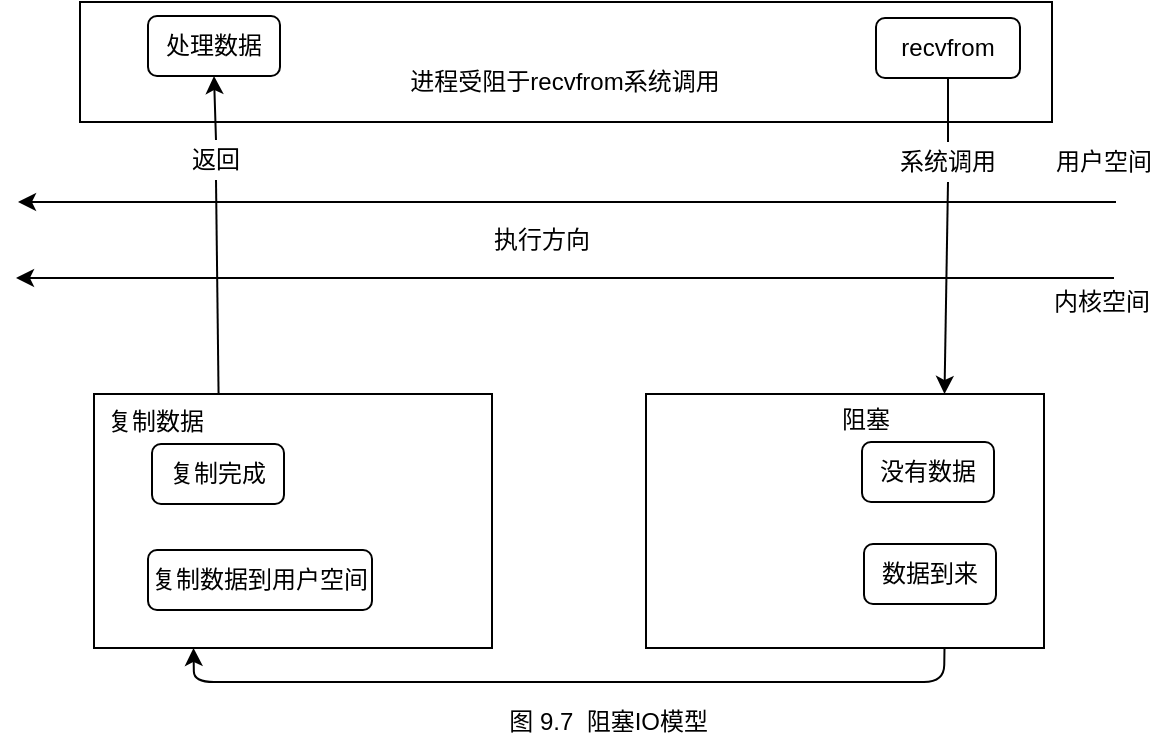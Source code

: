 <mxGraphModel dx="910" dy="483" grid="1" gridSize="10" guides="1" tooltips="1" connect="1" arrows="1" fold="1" page="1" pageScale="1" pageWidth="700" pageHeight="500" background="#ffffff"><root><mxCell id="0"/><mxCell id="1" parent="0"/><mxCell id="3" value="" style="rounded=0;whiteSpace=wrap;html=1;" vertex="1" parent="1"><mxGeometry x="114" y="60" width="486" height="60" as="geometry"/></mxCell><mxCell id="10" value="" style="rounded=0;whiteSpace=wrap;html=1;" vertex="1" parent="1"><mxGeometry x="121" y="256" width="199" height="127" as="geometry"/></mxCell><mxCell id="4" value="" style="rounded=0;whiteSpace=wrap;html=1;" vertex="1" parent="1"><mxGeometry x="397" y="256" width="199" height="127" as="geometry"/></mxCell><mxCell id="5" value="处理数据" style="rounded=1;whiteSpace=wrap;html=1;" vertex="1" parent="1"><mxGeometry x="148" y="67" width="66" height="30" as="geometry"/></mxCell><mxCell id="6" value="recvfrom" style="rounded=1;whiteSpace=wrap;html=1;" vertex="1" parent="1"><mxGeometry x="512" y="68" width="72" height="30" as="geometry"/></mxCell><mxCell id="7" value="复制完成" style="rounded=1;whiteSpace=wrap;html=1;" vertex="1" parent="1"><mxGeometry x="150" y="281" width="66" height="30" as="geometry"/></mxCell><mxCell id="8" value="复制数据" style="text;html=1;strokeColor=none;fillColor=none;align=center;verticalAlign=middle;whiteSpace=wrap;rounded=0;" vertex="1" parent="1"><mxGeometry x="127" y="260" width="50" height="20" as="geometry"/></mxCell><mxCell id="11" value="阻塞" style="text;html=1;strokeColor=none;fillColor=none;align=center;verticalAlign=middle;whiteSpace=wrap;rounded=0;" vertex="1" parent="1"><mxGeometry x="482" y="259" width="50" height="20" as="geometry"/></mxCell><mxCell id="12" value="没有数据" style="rounded=1;whiteSpace=wrap;html=1;" vertex="1" parent="1"><mxGeometry x="505" y="280" width="66" height="30" as="geometry"/></mxCell><mxCell id="13" value="复制数据到用户空间" style="rounded=1;whiteSpace=wrap;html=1;" vertex="1" parent="1"><mxGeometry x="148" y="334" width="112" height="30" as="geometry"/></mxCell><mxCell id="14" value="数据到来" style="rounded=1;whiteSpace=wrap;html=1;" vertex="1" parent="1"><mxGeometry x="506" y="331" width="66" height="30" as="geometry"/></mxCell><mxCell id="15" value="" style="endArrow=classic;html=1;" edge="1" parent="1"><mxGeometry width="50" height="50" relative="1" as="geometry"><mxPoint x="632" y="160" as="sourcePoint"/><mxPoint x="83" y="160" as="targetPoint"/></mxGeometry></mxCell><mxCell id="16" value="" style="endArrow=classic;html=1;" edge="1" parent="1"><mxGeometry width="50" height="50" relative="1" as="geometry"><mxPoint x="631" y="198" as="sourcePoint"/><mxPoint x="82" y="198" as="targetPoint"/></mxGeometry></mxCell><mxCell id="18" value="系统调用" style="text;html=1;strokeColor=none;fillColor=none;align=center;verticalAlign=middle;whiteSpace=wrap;rounded=0;" vertex="1" parent="1"><mxGeometry x="523" y="130" width="50" height="20" as="geometry"/></mxCell><mxCell id="21" value="" style="endArrow=none;html=1;entryX=0.5;entryY=1;" edge="1" parent="1" source="18" target="6"><mxGeometry width="50" height="50" relative="1" as="geometry"><mxPoint x="80" y="450" as="sourcePoint"/><mxPoint x="130" y="400" as="targetPoint"/></mxGeometry></mxCell><mxCell id="22" value="" style="endArrow=classic;html=1;entryX=0.75;entryY=0;exitX=0.5;exitY=1;" edge="1" parent="1" source="18" target="4"><mxGeometry width="50" height="50" relative="1" as="geometry"><mxPoint x="340" y="270" as="sourcePoint"/><mxPoint x="390" y="220" as="targetPoint"/></mxGeometry></mxCell><mxCell id="23" value="执行方向" style="text;html=1;strokeColor=none;fillColor=none;align=center;verticalAlign=middle;whiteSpace=wrap;rounded=0;" vertex="1" parent="1"><mxGeometry x="315" y="169" width="60" height="20" as="geometry"/></mxCell><mxCell id="25" value="" style="endArrow=classic;html=1;entryX=0.25;entryY=1;exitX=0.75;exitY=1;" edge="1" parent="1" source="4" target="10"><mxGeometry width="50" height="50" relative="1" as="geometry"><mxPoint x="200" y="470" as="sourcePoint"/><mxPoint x="250" y="420" as="targetPoint"/><Array as="points"><mxPoint x="546" y="400"/><mxPoint x="360" y="400"/><mxPoint x="171" y="400"/></Array></mxGeometry></mxCell><mxCell id="26" value="返回" style="text;html=1;strokeColor=none;fillColor=none;align=center;verticalAlign=middle;whiteSpace=wrap;rounded=0;" vertex="1" parent="1"><mxGeometry x="152" y="129" width="60" height="20" as="geometry"/></mxCell><mxCell id="27" value="进程受阻于recvfrom系统调用" style="text;html=1;strokeColor=none;fillColor=none;align=center;verticalAlign=middle;whiteSpace=wrap;rounded=0;" vertex="1" parent="1"><mxGeometry x="263" y="90" width="187" height="20" as="geometry"/></mxCell><mxCell id="28" value="" style="endArrow=none;html=1;entryX=0.5;entryY=1;exitX=0.313;exitY=0;exitPerimeter=0;" edge="1" parent="1" source="10" target="26"><mxGeometry width="50" height="50" relative="1" as="geometry"><mxPoint x="182" y="250" as="sourcePoint"/><mxPoint x="130" y="430" as="targetPoint"/></mxGeometry></mxCell><mxCell id="29" value="" style="endArrow=classic;html=1;entryX=0.5;entryY=1;exitX=0.5;exitY=0;" edge="1" parent="1" source="26" target="5"><mxGeometry width="50" height="50" relative="1" as="geometry"><mxPoint x="10" y="400" as="sourcePoint"/><mxPoint x="60" y="350" as="targetPoint"/></mxGeometry></mxCell><mxCell id="34" value="图 9.7&amp;nbsp; 阻塞IO模型&amp;nbsp;" style="text;html=1;strokeColor=none;fillColor=none;align=center;verticalAlign=middle;whiteSpace=wrap;rounded=0;" vertex="1" parent="1"><mxGeometry x="300" y="410" width="160" height="20" as="geometry"/></mxCell><mxCell id="35" value="用户空间" style="text;html=1;strokeColor=none;fillColor=none;align=center;verticalAlign=middle;whiteSpace=wrap;rounded=0;" vertex="1" parent="1"><mxGeometry x="596" y="130" width="60" height="20" as="geometry"/></mxCell><mxCell id="36" value="内核空间" style="text;html=1;strokeColor=none;fillColor=none;align=center;verticalAlign=middle;whiteSpace=wrap;rounded=0;" vertex="1" parent="1"><mxGeometry x="595" y="200" width="60" height="20" as="geometry"/></mxCell></root></mxGraphModel>